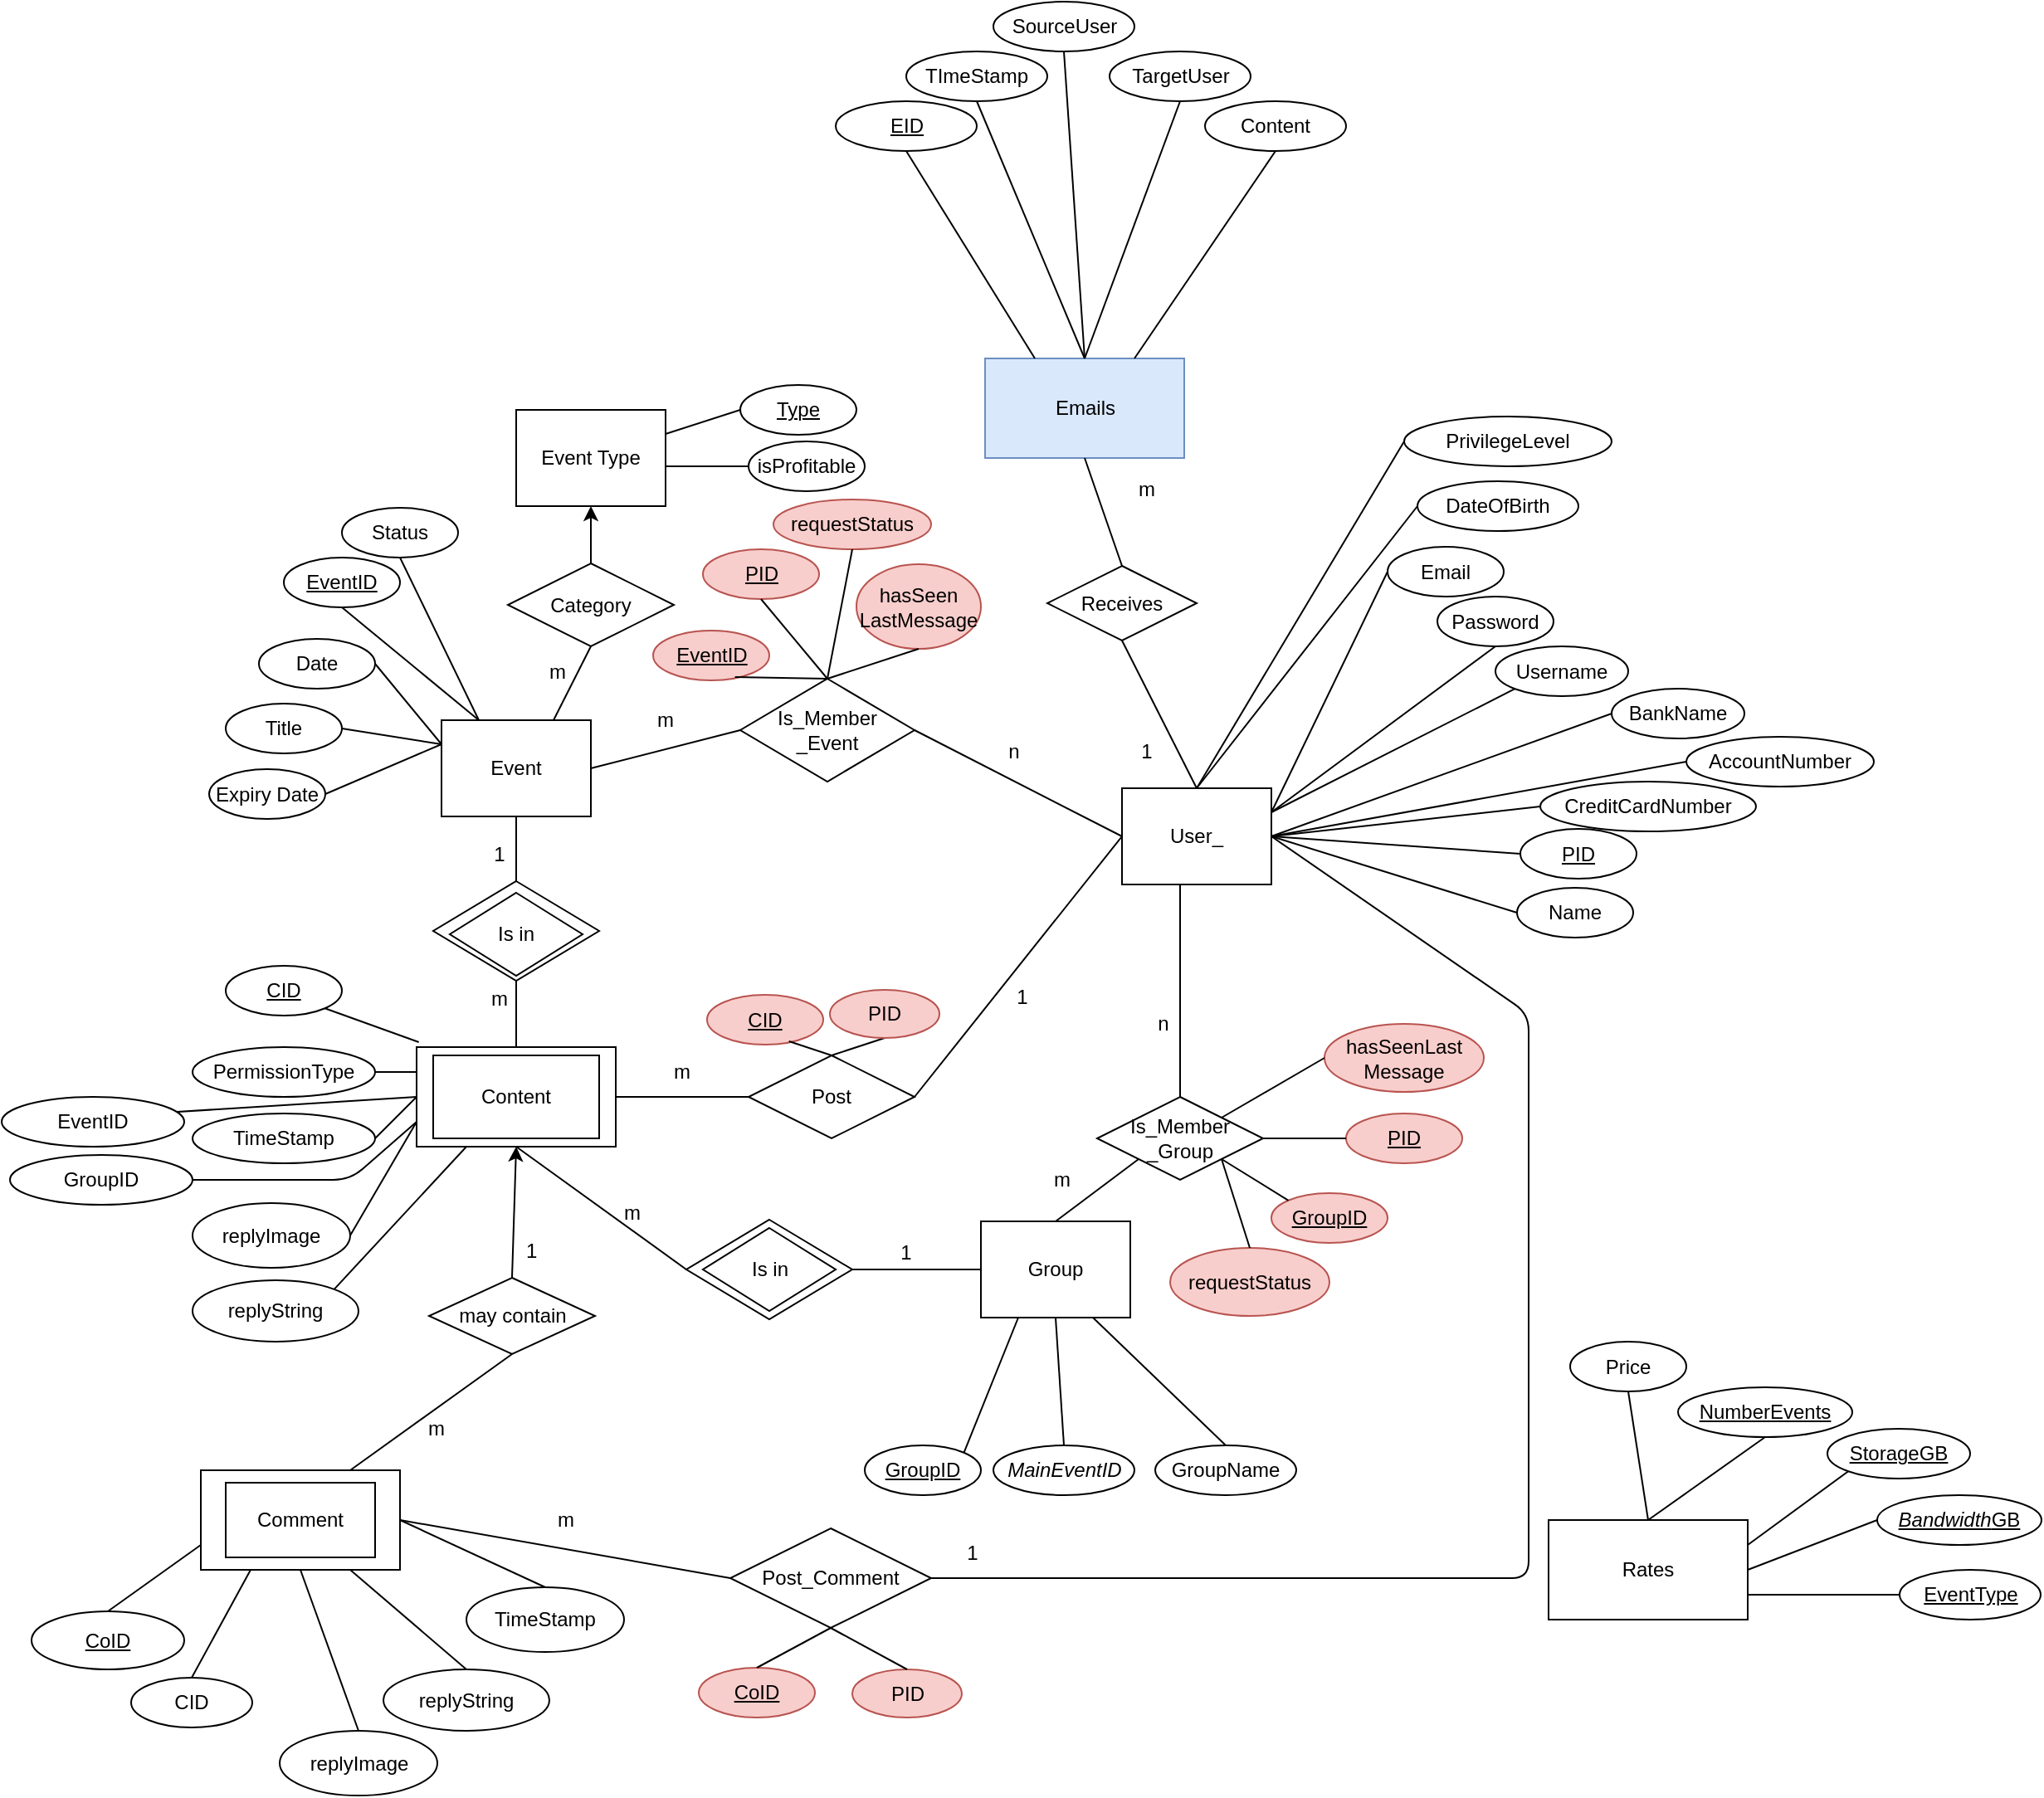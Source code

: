 <mxfile version="12.3.3" type="device" pages="1"><diagram name="Page-1" id="e56a1550-8fbb-45ad-956c-1786394a9013"><mxGraphModel dx="3447" dy="1763" grid="1" gridSize="10" guides="1" tooltips="1" connect="1" arrows="1" fold="1" page="1" pageScale="1" pageWidth="1100" pageHeight="850" background="#ffffff" math="0" shadow="0"><root><mxCell id="0"/><mxCell id="1" parent="0"/><mxCell id="J1-ztRr2ud8pwgq2U_6u-52" value="Name" style="ellipse;whiteSpace=wrap;html=1;" parent="1" vertex="1"><mxGeometry x="803" y="314" width="70" height="30" as="geometry"/></mxCell><mxCell id="J1-ztRr2ud8pwgq2U_6u-53" value="" style="endArrow=none;html=1;entryX=0;entryY=0.5;entryDx=0;entryDy=0;exitX=1;exitY=0.5;exitDx=0;exitDy=0;" parent="1" source="NIAT0m-jDtQ4PbPqV6wP-5" target="J1-ztRr2ud8pwgq2U_6u-52" edge="1"><mxGeometry width="50" height="50" relative="1" as="geometry"><mxPoint x="750.598" y="100" as="sourcePoint"/><mxPoint x="60" y="610" as="targetPoint"/></mxGeometry></mxCell><mxCell id="J1-ztRr2ud8pwgq2U_6u-54" value="&lt;u&gt;PID&lt;/u&gt;" style="ellipse;whiteSpace=wrap;html=1;" parent="1" vertex="1"><mxGeometry x="805" y="278.5" width="70" height="30" as="geometry"/></mxCell><mxCell id="J1-ztRr2ud8pwgq2U_6u-71" value="Username" style="ellipse;whiteSpace=wrap;html=1;" parent="1" vertex="1"><mxGeometry x="790" y="168.5" width="80" height="30" as="geometry"/></mxCell><mxCell id="J1-ztRr2ud8pwgq2U_6u-78" value="" style="endArrow=none;html=1;entryX=1;entryY=0.25;entryDx=0;entryDy=0;exitX=0;exitY=1;exitDx=0;exitDy=0;" parent="1" source="J1-ztRr2ud8pwgq2U_6u-71" target="NIAT0m-jDtQ4PbPqV6wP-5" edge="1"><mxGeometry width="50" height="50" relative="1" as="geometry"><mxPoint x="10" y="650" as="sourcePoint"/><mxPoint x="796" y="100" as="targetPoint"/></mxGeometry></mxCell><mxCell id="NIAT0m-jDtQ4PbPqV6wP-1" value="Password" style="ellipse;whiteSpace=wrap;html=1;" parent="1" vertex="1"><mxGeometry x="755" y="138.5" width="70" height="30" as="geometry"/></mxCell><mxCell id="NIAT0m-jDtQ4PbPqV6wP-3" value="" style="endArrow=none;html=1;entryX=0.5;entryY=1;entryDx=0;entryDy=0;exitX=1;exitY=0.25;exitDx=0;exitDy=0;" parent="1" source="NIAT0m-jDtQ4PbPqV6wP-5" target="NIAT0m-jDtQ4PbPqV6wP-1" edge="1"><mxGeometry width="50" height="50" relative="1" as="geometry"><mxPoint x="841.966" y="100" as="sourcePoint"/><mxPoint x="70" y="680" as="targetPoint"/></mxGeometry></mxCell><mxCell id="NIAT0m-jDtQ4PbPqV6wP-5" value="User_" style="rounded=0;whiteSpace=wrap;html=1;" parent="1" vertex="1"><mxGeometry x="565" y="254" width="90" height="58" as="geometry"/></mxCell><mxCell id="NIAT0m-jDtQ4PbPqV6wP-13" value="Event" style="rounded=0;whiteSpace=wrap;html=1;" parent="1" vertex="1"><mxGeometry x="155" y="213" width="90" height="58" as="geometry"/></mxCell><mxCell id="NIAT0m-jDtQ4PbPqV6wP-14" value="&lt;u&gt;EventID&lt;/u&gt;" style="ellipse;whiteSpace=wrap;html=1;" parent="1" vertex="1"><mxGeometry x="60" y="115" width="70" height="30" as="geometry"/></mxCell><mxCell id="NIAT0m-jDtQ4PbPqV6wP-15" value="" style="endArrow=none;html=1;entryX=0.5;entryY=1;entryDx=0;entryDy=0;exitX=0.25;exitY=0;exitDx=0;exitDy=0;" parent="1" source="NIAT0m-jDtQ4PbPqV6wP-13" target="NIAT0m-jDtQ4PbPqV6wP-14" edge="1"><mxGeometry width="50" height="50" relative="1" as="geometry"><mxPoint x="205" y="375" as="sourcePoint"/><mxPoint x="255" y="325" as="targetPoint"/></mxGeometry></mxCell><mxCell id="NIAT0m-jDtQ4PbPqV6wP-17" value="Is_Member&lt;br&gt;_Event" style="rhombus;whiteSpace=wrap;html=1;" parent="1" vertex="1"><mxGeometry x="335" y="188" width="105" height="62" as="geometry"/></mxCell><mxCell id="NIAT0m-jDtQ4PbPqV6wP-18" value="" style="endArrow=none;html=1;entryX=1;entryY=0.5;entryDx=0;entryDy=0;exitX=0;exitY=0.5;exitDx=0;exitDy=0;" parent="1" source="NIAT0m-jDtQ4PbPqV6wP-17" target="NIAT0m-jDtQ4PbPqV6wP-13" edge="1"><mxGeometry width="50" height="50" relative="1" as="geometry"><mxPoint x="135" y="365" as="sourcePoint"/><mxPoint x="185" y="315" as="targetPoint"/></mxGeometry></mxCell><mxCell id="NIAT0m-jDtQ4PbPqV6wP-19" value="" style="endArrow=none;html=1;entryX=0;entryY=0.5;entryDx=0;entryDy=0;exitX=1;exitY=0.5;exitDx=0;exitDy=0;" parent="1" source="NIAT0m-jDtQ4PbPqV6wP-17" target="NIAT0m-jDtQ4PbPqV6wP-5" edge="1"><mxGeometry width="50" height="50" relative="1" as="geometry"><mxPoint x="200" y="440" as="sourcePoint"/><mxPoint x="250" y="390" as="targetPoint"/></mxGeometry></mxCell><mxCell id="NIAT0m-jDtQ4PbPqV6wP-20" value="Group" style="rounded=0;whiteSpace=wrap;html=1;" parent="1" vertex="1"><mxGeometry x="480" y="515" width="90" height="58" as="geometry"/></mxCell><mxCell id="NIAT0m-jDtQ4PbPqV6wP-21" value="Status" style="ellipse;whiteSpace=wrap;html=1;" parent="1" vertex="1"><mxGeometry x="95" y="85" width="70" height="30" as="geometry"/></mxCell><mxCell id="NIAT0m-jDtQ4PbPqV6wP-22" value="" style="endArrow=none;html=1;entryX=0.5;entryY=1;entryDx=0;entryDy=0;exitX=0.25;exitY=0;exitDx=0;exitDy=0;" parent="1" source="NIAT0m-jDtQ4PbPqV6wP-13" target="NIAT0m-jDtQ4PbPqV6wP-21" edge="1"><mxGeometry width="50" height="50" relative="1" as="geometry"><mxPoint x="135" y="525" as="sourcePoint"/><mxPoint x="185" y="475" as="targetPoint"/></mxGeometry></mxCell><mxCell id="NIAT0m-jDtQ4PbPqV6wP-24" value="Email" style="ellipse;whiteSpace=wrap;html=1;" parent="1" vertex="1"><mxGeometry x="725" y="108.5" width="70" height="30" as="geometry"/></mxCell><mxCell id="NIAT0m-jDtQ4PbPqV6wP-27" value="DateOfBirth" style="ellipse;whiteSpace=wrap;html=1;" parent="1" vertex="1"><mxGeometry x="743" y="69" width="97" height="30" as="geometry"/></mxCell><mxCell id="NIAT0m-jDtQ4PbPqV6wP-28" value="" style="endArrow=none;html=1;entryX=1;entryY=0.25;entryDx=0;entryDy=0;exitX=0;exitY=0.5;exitDx=0;exitDy=0;" parent="1" source="NIAT0m-jDtQ4PbPqV6wP-24" target="NIAT0m-jDtQ4PbPqV6wP-5" edge="1"><mxGeometry width="50" height="50" relative="1" as="geometry"><mxPoint x="200" y="600" as="sourcePoint"/><mxPoint x="843" y="110" as="targetPoint"/></mxGeometry></mxCell><mxCell id="NIAT0m-jDtQ4PbPqV6wP-29" value="" style="endArrow=none;html=1;entryX=0.5;entryY=0;entryDx=0;entryDy=0;exitX=0;exitY=0.5;exitDx=0;exitDy=0;" parent="1" source="NIAT0m-jDtQ4PbPqV6wP-27" target="NIAT0m-jDtQ4PbPqV6wP-5" edge="1"><mxGeometry width="50" height="50" relative="1" as="geometry"><mxPoint x="200" y="600" as="sourcePoint"/><mxPoint x="843" y="120" as="targetPoint"/></mxGeometry></mxCell><mxCell id="NIAT0m-jDtQ4PbPqV6wP-30" value="" style="endArrow=none;html=1;exitX=0.5;exitY=0;exitDx=0;exitDy=0;entryX=0.389;entryY=1;entryDx=0;entryDy=0;entryPerimeter=0;" parent="1" source="NIAT0m-jDtQ4PbPqV6wP-31" target="NIAT0m-jDtQ4PbPqV6wP-5" edge="1"><mxGeometry width="50" height="50" relative="1" as="geometry"><mxPoint x="540" y="400" as="sourcePoint"/><mxPoint x="250" y="550" as="targetPoint"/></mxGeometry></mxCell><mxCell id="NIAT0m-jDtQ4PbPqV6wP-31" value="Is_Member&lt;br&gt;_Group" style="rhombus;whiteSpace=wrap;html=1;" parent="1" vertex="1"><mxGeometry x="550" y="440" width="100" height="50" as="geometry"/></mxCell><mxCell id="NIAT0m-jDtQ4PbPqV6wP-32" value="" style="endArrow=none;html=1;entryX=0;entryY=1;entryDx=0;entryDy=0;exitX=0.5;exitY=0;exitDx=0;exitDy=0;" parent="1" source="NIAT0m-jDtQ4PbPqV6wP-20" target="NIAT0m-jDtQ4PbPqV6wP-31" edge="1"><mxGeometry width="50" height="50" relative="1" as="geometry"><mxPoint x="200" y="600" as="sourcePoint"/><mxPoint x="250" y="550" as="targetPoint"/></mxGeometry></mxCell><mxCell id="NIAT0m-jDtQ4PbPqV6wP-33" value="&lt;u&gt;GroupID&lt;/u&gt;" style="ellipse;whiteSpace=wrap;html=1;" parent="1" vertex="1"><mxGeometry x="410" y="650" width="70" height="30" as="geometry"/></mxCell><mxCell id="NIAT0m-jDtQ4PbPqV6wP-34" value="" style="endArrow=none;html=1;entryX=0.25;entryY=1;entryDx=0;entryDy=0;exitX=1;exitY=0;exitDx=0;exitDy=0;" parent="1" source="NIAT0m-jDtQ4PbPqV6wP-33" target="NIAT0m-jDtQ4PbPqV6wP-20" edge="1"><mxGeometry width="50" height="50" relative="1" as="geometry"><mxPoint x="150" y="630" as="sourcePoint"/><mxPoint x="200" y="580" as="targetPoint"/></mxGeometry></mxCell><mxCell id="NIAT0m-jDtQ4PbPqV6wP-36" value="&lt;i&gt;MainEventID&lt;/i&gt;" style="ellipse;whiteSpace=wrap;html=1;" parent="1" vertex="1"><mxGeometry x="487.5" y="650" width="85" height="30" as="geometry"/></mxCell><mxCell id="NIAT0m-jDtQ4PbPqV6wP-37" value="" style="endArrow=none;html=1;entryX=0.5;entryY=1;entryDx=0;entryDy=0;exitX=0.5;exitY=0;exitDx=0;exitDy=0;" parent="1" source="NIAT0m-jDtQ4PbPqV6wP-36" target="NIAT0m-jDtQ4PbPqV6wP-20" edge="1"><mxGeometry width="50" height="50" relative="1" as="geometry"><mxPoint x="200" y="750" as="sourcePoint"/><mxPoint x="250" y="700" as="targetPoint"/></mxGeometry></mxCell><mxCell id="NIAT0m-jDtQ4PbPqV6wP-44" value="Date" style="ellipse;whiteSpace=wrap;html=1;" parent="1" vertex="1"><mxGeometry x="45" y="164" width="70" height="30" as="geometry"/></mxCell><mxCell id="NIAT0m-jDtQ4PbPqV6wP-45" value="Title" style="ellipse;whiteSpace=wrap;html=1;" parent="1" vertex="1"><mxGeometry x="25" y="203" width="70" height="30" as="geometry"/></mxCell><mxCell id="NIAT0m-jDtQ4PbPqV6wP-46" value="" style="endArrow=none;html=1;entryX=1;entryY=0.5;entryDx=0;entryDy=0;exitX=0;exitY=0.25;exitDx=0;exitDy=0;" parent="1" source="NIAT0m-jDtQ4PbPqV6wP-13" target="NIAT0m-jDtQ4PbPqV6wP-45" edge="1"><mxGeometry width="50" height="50" relative="1" as="geometry"><mxPoint x="25" y="675" as="sourcePoint"/><mxPoint x="75" y="625" as="targetPoint"/></mxGeometry></mxCell><mxCell id="NIAT0m-jDtQ4PbPqV6wP-47" value="" style="endArrow=none;html=1;entryX=1;entryY=0.5;entryDx=0;entryDy=0;exitX=0;exitY=0.25;exitDx=0;exitDy=0;" parent="1" source="NIAT0m-jDtQ4PbPqV6wP-13" target="NIAT0m-jDtQ4PbPqV6wP-44" edge="1"><mxGeometry width="50" height="50" relative="1" as="geometry"><mxPoint x="25" y="675" as="sourcePoint"/><mxPoint x="75" y="625" as="targetPoint"/></mxGeometry></mxCell><mxCell id="NIAT0m-jDtQ4PbPqV6wP-48" value="m" style="text;html=1;strokeColor=none;fillColor=none;align=center;verticalAlign=middle;whiteSpace=wrap;rounded=0;" parent="1" vertex="1"><mxGeometry x="509" y="480" width="40" height="20" as="geometry"/></mxCell><mxCell id="NIAT0m-jDtQ4PbPqV6wP-52" value="n" style="text;html=1;strokeColor=none;fillColor=none;align=center;verticalAlign=middle;whiteSpace=wrap;rounded=0;" parent="1" vertex="1"><mxGeometry x="570" y="386" width="40" height="20" as="geometry"/></mxCell><mxCell id="NIAT0m-jDtQ4PbPqV6wP-55" value="m" style="text;html=1;strokeColor=none;fillColor=none;align=center;verticalAlign=middle;whiteSpace=wrap;rounded=0;" parent="1" vertex="1"><mxGeometry x="270" y="203" width="40" height="20" as="geometry"/></mxCell><mxCell id="NIAT0m-jDtQ4PbPqV6wP-56" value="n" style="text;html=1;strokeColor=none;fillColor=none;align=center;verticalAlign=middle;whiteSpace=wrap;rounded=0;" parent="1" vertex="1"><mxGeometry x="480" y="222" width="40" height="20" as="geometry"/></mxCell><mxCell id="NIAT0m-jDtQ4PbPqV6wP-57" value="Content" style="rounded=0;whiteSpace=wrap;html=1;" parent="1" vertex="1"><mxGeometry x="140" y="410" width="120" height="60" as="geometry"/></mxCell><mxCell id="NIAT0m-jDtQ4PbPqV6wP-59" value="CID" style="ellipse;whiteSpace=wrap;html=1;fontStyle=4" parent="1" vertex="1"><mxGeometry x="25" y="361" width="70" height="30" as="geometry"/></mxCell><mxCell id="NIAT0m-jDtQ4PbPqV6wP-60" value="PermissionType" style="ellipse;whiteSpace=wrap;html=1;" parent="1" vertex="1"><mxGeometry x="5" y="410" width="110" height="30" as="geometry"/></mxCell><mxCell id="NIAT0m-jDtQ4PbPqV6wP-62" value="Post" style="rhombus;whiteSpace=wrap;html=1;" parent="1" vertex="1"><mxGeometry x="340" y="415" width="100" height="50" as="geometry"/></mxCell><mxCell id="NIAT0m-jDtQ4PbPqV6wP-63" value="" style="endArrow=none;html=1;entryX=0;entryY=0.5;entryDx=0;entryDy=0;exitX=1;exitY=0.5;exitDx=0;exitDy=0;" parent="1" source="NIAT0m-jDtQ4PbPqV6wP-62" target="NIAT0m-jDtQ4PbPqV6wP-5" edge="1"><mxGeometry width="50" height="50" relative="1" as="geometry"><mxPoint x="30" y="750" as="sourcePoint"/><mxPoint x="80" y="700" as="targetPoint"/></mxGeometry></mxCell><mxCell id="NIAT0m-jDtQ4PbPqV6wP-65" value="" style="endArrow=none;html=1;entryX=0;entryY=0.5;entryDx=0;entryDy=0;exitX=1;exitY=0.5;exitDx=0;exitDy=0;" parent="1" source="NIAT0m-jDtQ4PbPqV6wP-57" target="NIAT0m-jDtQ4PbPqV6wP-62" edge="1"><mxGeometry width="50" height="50" relative="1" as="geometry"><mxPoint x="-15" y="690" as="sourcePoint"/><mxPoint x="290" y="321" as="targetPoint"/></mxGeometry></mxCell><mxCell id="NIAT0m-jDtQ4PbPqV6wP-66" value="" style="endArrow=none;html=1;entryX=1;entryY=1;entryDx=0;entryDy=0;exitX=0.011;exitY=-0.05;exitDx=0;exitDy=0;exitPerimeter=0;" parent="1" source="NIAT0m-jDtQ4PbPqV6wP-57" target="NIAT0m-jDtQ4PbPqV6wP-59" edge="1"><mxGeometry width="50" height="50" relative="1" as="geometry"><mxPoint x="-15" y="690" as="sourcePoint"/><mxPoint x="35" y="640" as="targetPoint"/></mxGeometry></mxCell><mxCell id="NIAT0m-jDtQ4PbPqV6wP-67" value="" style="endArrow=none;html=1;entryX=1;entryY=0.5;entryDx=0;entryDy=0;exitX=0;exitY=0.25;exitDx=0;exitDy=0;" parent="1" source="NIAT0m-jDtQ4PbPqV6wP-57" target="NIAT0m-jDtQ4PbPqV6wP-60" edge="1"><mxGeometry width="50" height="50" relative="1" as="geometry"><mxPoint x="-15" y="690" as="sourcePoint"/><mxPoint x="35" y="640" as="targetPoint"/></mxGeometry></mxCell><mxCell id="NIAT0m-jDtQ4PbPqV6wP-69" value="" style="endArrow=none;html=1;entryX=0.5;entryY=1;entryDx=0;entryDy=0;exitX=0;exitY=0.5;exitDx=0;exitDy=0;" parent="1" source="NIAT0m-jDtQ4PbPqV6wP-87" target="NIAT0m-jDtQ4PbPqV6wP-57" edge="1"><mxGeometry width="50" height="50" relative="1" as="geometry"><mxPoint x="285" y="544" as="sourcePoint"/><mxPoint x="60" y="700" as="targetPoint"/></mxGeometry></mxCell><mxCell id="NIAT0m-jDtQ4PbPqV6wP-70" value="" style="endArrow=none;html=1;entryX=0;entryY=0.5;entryDx=0;entryDy=0;exitX=1;exitY=0.5;exitDx=0;exitDy=0;" parent="1" source="NIAT0m-jDtQ4PbPqV6wP-87" target="NIAT0m-jDtQ4PbPqV6wP-20" edge="1"><mxGeometry width="50" height="50" relative="1" as="geometry"><mxPoint x="385" y="544" as="sourcePoint"/><mxPoint x="60" y="700" as="targetPoint"/></mxGeometry></mxCell><mxCell id="NIAT0m-jDtQ4PbPqV6wP-71" value="" style="endArrow=none;html=1;entryX=0.5;entryY=1;entryDx=0;entryDy=0;exitX=0.5;exitY=0;exitDx=0;exitDy=0;" parent="1" source="NIAT0m-jDtQ4PbPqV6wP-57" target="NIAT0m-jDtQ4PbPqV6wP-72" edge="1"><mxGeometry width="50" height="50" relative="1" as="geometry"><mxPoint x="10" y="750" as="sourcePoint"/><mxPoint x="60" y="700" as="targetPoint"/></mxGeometry></mxCell><mxCell id="NIAT0m-jDtQ4PbPqV6wP-72" value="Is in" style="rhombus;whiteSpace=wrap;html=1;" parent="1" vertex="1"><mxGeometry x="150" y="310" width="100" height="60" as="geometry"/></mxCell><mxCell id="NIAT0m-jDtQ4PbPqV6wP-73" value="" style="endArrow=none;html=1;entryX=0.5;entryY=1;entryDx=0;entryDy=0;exitX=0.5;exitY=0;exitDx=0;exitDy=0;" parent="1" source="NIAT0m-jDtQ4PbPqV6wP-72" target="NIAT0m-jDtQ4PbPqV6wP-13" edge="1"><mxGeometry width="50" height="50" relative="1" as="geometry"><mxPoint x="10" y="750" as="sourcePoint"/><mxPoint x="60" y="700" as="targetPoint"/></mxGeometry></mxCell><mxCell id="NIAT0m-jDtQ4PbPqV6wP-74" value="1" style="text;html=1;strokeColor=none;fillColor=none;align=center;verticalAlign=middle;whiteSpace=wrap;rounded=0;" parent="1" vertex="1"><mxGeometry x="170" y="283.5" width="40" height="20" as="geometry"/></mxCell><mxCell id="NIAT0m-jDtQ4PbPqV6wP-75" value="m" style="text;html=1;strokeColor=none;fillColor=none;align=center;verticalAlign=middle;whiteSpace=wrap;rounded=0;" parent="1" vertex="1"><mxGeometry x="170" y="371" width="40" height="20" as="geometry"/></mxCell><mxCell id="NIAT0m-jDtQ4PbPqV6wP-76" value="m" style="text;html=1;strokeColor=none;fillColor=none;align=center;verticalAlign=middle;whiteSpace=wrap;rounded=0;" parent="1" vertex="1"><mxGeometry x="250" y="500" width="40" height="20" as="geometry"/></mxCell><mxCell id="NIAT0m-jDtQ4PbPqV6wP-77" value="1" style="text;html=1;strokeColor=none;fillColor=none;align=center;verticalAlign=middle;whiteSpace=wrap;rounded=0;" parent="1" vertex="1"><mxGeometry x="415" y="524" width="40" height="20" as="geometry"/></mxCell><mxCell id="NIAT0m-jDtQ4PbPqV6wP-80" value="m" style="text;html=1;strokeColor=none;fillColor=none;align=center;verticalAlign=middle;whiteSpace=wrap;rounded=0;" parent="1" vertex="1"><mxGeometry x="280" y="414.5" width="40" height="20" as="geometry"/></mxCell><mxCell id="NIAT0m-jDtQ4PbPqV6wP-81" value="1" style="text;html=1;strokeColor=none;fillColor=none;align=center;verticalAlign=middle;whiteSpace=wrap;rounded=0;" parent="1" vertex="1"><mxGeometry x="485" y="370" width="40" height="20" as="geometry"/></mxCell><mxCell id="NIAT0m-jDtQ4PbPqV6wP-85" value="Content" style="rounded=0;whiteSpace=wrap;html=1;" parent="1" vertex="1"><mxGeometry x="150" y="415" width="100" height="50" as="geometry"/></mxCell><mxCell id="NIAT0m-jDtQ4PbPqV6wP-86" value="Is in" style="rhombus;whiteSpace=wrap;html=1;" parent="1" vertex="1"><mxGeometry x="160" y="317" width="80" height="50" as="geometry"/></mxCell><mxCell id="NIAT0m-jDtQ4PbPqV6wP-87" value="c" style="rhombus;whiteSpace=wrap;html=1;" parent="1" vertex="1"><mxGeometry x="302.5" y="514" width="100" height="60" as="geometry"/></mxCell><mxCell id="NIAT0m-jDtQ4PbPqV6wP-88" value="Is in" style="rhombus;whiteSpace=wrap;html=1;" parent="1" vertex="1"><mxGeometry x="312.5" y="519" width="80" height="50" as="geometry"/></mxCell><mxCell id="NIAT0m-jDtQ4PbPqV6wP-92" value="Event Type" style="rounded=0;whiteSpace=wrap;html=1;" parent="1" vertex="1"><mxGeometry x="200" y="26" width="90" height="58" as="geometry"/></mxCell><mxCell id="NIAT0m-jDtQ4PbPqV6wP-93" value="Category" style="rhombus;whiteSpace=wrap;html=1;" parent="1" vertex="1"><mxGeometry x="195" y="118.5" width="100" height="50" as="geometry"/></mxCell><mxCell id="NIAT0m-jDtQ4PbPqV6wP-94" value="" style="endArrow=none;html=1;entryX=0.5;entryY=1;entryDx=0;entryDy=0;exitX=0.75;exitY=0;exitDx=0;exitDy=0;" parent="1" source="NIAT0m-jDtQ4PbPqV6wP-13" target="NIAT0m-jDtQ4PbPqV6wP-93" edge="1"><mxGeometry width="50" height="50" relative="1" as="geometry"><mxPoint x="10" y="750" as="sourcePoint"/><mxPoint x="60" y="700" as="targetPoint"/></mxGeometry></mxCell><mxCell id="NIAT0m-jDtQ4PbPqV6wP-96" value="m" style="text;html=1;strokeColor=none;fillColor=none;align=center;verticalAlign=middle;whiteSpace=wrap;rounded=0;" parent="1" vertex="1"><mxGeometry x="205" y="174" width="40" height="20" as="geometry"/></mxCell><mxCell id="NIAT0m-jDtQ4PbPqV6wP-98" value="Type" style="ellipse;whiteSpace=wrap;html=1;fontStyle=4" parent="1" vertex="1"><mxGeometry x="335" y="11" width="70" height="30" as="geometry"/></mxCell><mxCell id="NIAT0m-jDtQ4PbPqV6wP-99" value="" style="endArrow=none;html=1;entryX=0;entryY=0.5;entryDx=0;entryDy=0;exitX=1;exitY=0.25;exitDx=0;exitDy=0;" parent="1" source="NIAT0m-jDtQ4PbPqV6wP-92" target="NIAT0m-jDtQ4PbPqV6wP-98" edge="1"><mxGeometry width="50" height="50" relative="1" as="geometry"><mxPoint x="10" y="750" as="sourcePoint"/><mxPoint x="60" y="700" as="targetPoint"/></mxGeometry></mxCell><mxCell id="NIAT0m-jDtQ4PbPqV6wP-101" value="isProfitable" style="ellipse;whiteSpace=wrap;html=1;" parent="1" vertex="1"><mxGeometry x="340" y="45" width="70" height="30" as="geometry"/></mxCell><mxCell id="NIAT0m-jDtQ4PbPqV6wP-102" value="" style="endArrow=none;html=1;entryX=0;entryY=0.5;entryDx=0;entryDy=0;" parent="1" target="NIAT0m-jDtQ4PbPqV6wP-101" edge="1"><mxGeometry width="50" height="50" relative="1" as="geometry"><mxPoint x="290" y="60" as="sourcePoint"/><mxPoint x="60" y="700" as="targetPoint"/></mxGeometry></mxCell><mxCell id="NIAT0m-jDtQ4PbPqV6wP-103" value="" style="endArrow=classic;html=1;entryX=0.5;entryY=1;entryDx=0;entryDy=0;exitX=0.5;exitY=0;exitDx=0;exitDy=0;" parent="1" source="NIAT0m-jDtQ4PbPqV6wP-93" target="NIAT0m-jDtQ4PbPqV6wP-92" edge="1"><mxGeometry width="50" height="50" relative="1" as="geometry"><mxPoint x="10" y="750" as="sourcePoint"/><mxPoint x="60" y="700" as="targetPoint"/></mxGeometry></mxCell><mxCell id="NIAT0m-jDtQ4PbPqV6wP-104" value="PID" style="ellipse;whiteSpace=wrap;html=1;fontStyle=4;fillColor=#f8cecc;strokeColor=#b85450;" parent="1" vertex="1"><mxGeometry x="700" y="450" width="70" height="30" as="geometry"/></mxCell><mxCell id="NIAT0m-jDtQ4PbPqV6wP-105" value="&lt;u&gt;GroupID&lt;/u&gt;" style="ellipse;whiteSpace=wrap;html=1;fillColor=#f8cecc;strokeColor=#b85450;" parent="1" vertex="1"><mxGeometry x="655" y="498" width="70" height="30" as="geometry"/></mxCell><mxCell id="NIAT0m-jDtQ4PbPqV6wP-107" value="" style="endArrow=none;html=1;entryX=1;entryY=1;entryDx=0;entryDy=0;exitX=0;exitY=0;exitDx=0;exitDy=0;" parent="1" source="NIAT0m-jDtQ4PbPqV6wP-105" target="NIAT0m-jDtQ4PbPqV6wP-31" edge="1"><mxGeometry width="50" height="50" relative="1" as="geometry"><mxPoint x="10" y="750" as="sourcePoint"/><mxPoint x="60" y="700" as="targetPoint"/></mxGeometry></mxCell><mxCell id="NIAT0m-jDtQ4PbPqV6wP-108" value="" style="endArrow=none;html=1;entryX=0;entryY=0.5;entryDx=0;entryDy=0;exitX=1;exitY=0.5;exitDx=0;exitDy=0;" parent="1" source="NIAT0m-jDtQ4PbPqV6wP-31" target="NIAT0m-jDtQ4PbPqV6wP-104" edge="1"><mxGeometry width="50" height="50" relative="1" as="geometry"><mxPoint x="10" y="750" as="sourcePoint"/><mxPoint x="60" y="700" as="targetPoint"/></mxGeometry></mxCell><mxCell id="NIAT0m-jDtQ4PbPqV6wP-115" value="TimeStamp" style="ellipse;whiteSpace=wrap;html=1;" parent="1" vertex="1"><mxGeometry x="5" y="450" width="110" height="30" as="geometry"/></mxCell><mxCell id="NIAT0m-jDtQ4PbPqV6wP-116" value="" style="endArrow=none;html=1;entryX=0;entryY=0.5;entryDx=0;entryDy=0;exitX=1;exitY=0.5;exitDx=0;exitDy=0;" parent="1" source="NIAT0m-jDtQ4PbPqV6wP-115" target="NIAT0m-jDtQ4PbPqV6wP-57" edge="1"><mxGeometry width="50" height="50" relative="1" as="geometry"><mxPoint x="10" y="750" as="sourcePoint"/><mxPoint x="60" y="700" as="targetPoint"/></mxGeometry></mxCell><mxCell id="NIAT0m-jDtQ4PbPqV6wP-124" value="PID" style="ellipse;whiteSpace=wrap;html=1;fontStyle=4;fillColor=#f8cecc;strokeColor=#b85450;" parent="1" vertex="1"><mxGeometry x="312.5" y="110" width="70" height="30" as="geometry"/></mxCell><mxCell id="NIAT0m-jDtQ4PbPqV6wP-125" value="&lt;u&gt;EventID&lt;/u&gt;" style="ellipse;whiteSpace=wrap;html=1;fillColor=#f8cecc;strokeColor=#b85450;" parent="1" vertex="1"><mxGeometry x="282.5" y="159" width="70" height="30" as="geometry"/></mxCell><mxCell id="NIAT0m-jDtQ4PbPqV6wP-127" value="" style="endArrow=none;html=1;entryX=0.705;entryY=0.933;entryDx=0;entryDy=0;entryPerimeter=0;exitX=0.5;exitY=0;exitDx=0;exitDy=0;" parent="1" source="NIAT0m-jDtQ4PbPqV6wP-17" target="NIAT0m-jDtQ4PbPqV6wP-125" edge="1"><mxGeometry width="50" height="50" relative="1" as="geometry"><mxPoint x="10" y="750" as="sourcePoint"/><mxPoint x="60" y="700" as="targetPoint"/></mxGeometry></mxCell><mxCell id="NIAT0m-jDtQ4PbPqV6wP-136" value="&lt;u&gt;CID&lt;/u&gt;" style="ellipse;whiteSpace=wrap;html=1;fillColor=#f8cecc;strokeColor=#b85450;" parent="1" vertex="1"><mxGeometry x="315" y="378.5" width="70" height="30" as="geometry"/></mxCell><mxCell id="NIAT0m-jDtQ4PbPqV6wP-137" value="" style="endArrow=none;html=1;exitX=0.5;exitY=0;exitDx=0;exitDy=0;entryX=0.5;entryY=1;entryDx=0;entryDy=0;" parent="1" source="NIAT0m-jDtQ4PbPqV6wP-62" target="Qf7dmWo4oWBCS08rRJU7-24" edge="1"><mxGeometry width="50" height="50" relative="1" as="geometry"><mxPoint x="382.5" y="418.5" as="sourcePoint"/><mxPoint x="404" y="400" as="targetPoint"/></mxGeometry></mxCell><mxCell id="NIAT0m-jDtQ4PbPqV6wP-138" value="" style="endArrow=none;html=1;entryX=0.705;entryY=0.933;entryDx=0;entryDy=0;entryPerimeter=0;exitX=0.5;exitY=0;exitDx=0;exitDy=0;" parent="1" source="NIAT0m-jDtQ4PbPqV6wP-62" target="NIAT0m-jDtQ4PbPqV6wP-136" edge="1"><mxGeometry width="50" height="50" relative="1" as="geometry"><mxPoint x="390" y="410" as="sourcePoint"/><mxPoint x="57.5" y="930.5" as="targetPoint"/></mxGeometry></mxCell><mxCell id="NIAT0m-jDtQ4PbPqV6wP-139" value="Expiry Date" style="ellipse;whiteSpace=wrap;html=1;" parent="1" vertex="1"><mxGeometry x="15" y="242.5" width="70" height="30" as="geometry"/></mxCell><mxCell id="NIAT0m-jDtQ4PbPqV6wP-140" value="" style="endArrow=none;html=1;entryX=0;entryY=0.25;entryDx=0;entryDy=0;exitX=1;exitY=0.5;exitDx=0;exitDy=0;" parent="1" source="NIAT0m-jDtQ4PbPqV6wP-139" target="NIAT0m-jDtQ4PbPqV6wP-13" edge="1"><mxGeometry width="50" height="50" relative="1" as="geometry"><mxPoint x="10" y="750" as="sourcePoint"/><mxPoint x="60" y="700" as="targetPoint"/></mxGeometry></mxCell><mxCell id="NIAT0m-jDtQ4PbPqV6wP-141" value="" style="endArrow=none;html=1;entryX=0.5;entryY=1;entryDx=0;entryDy=0;exitX=0.5;exitY=0;exitDx=0;exitDy=0;" parent="1" source="NIAT0m-jDtQ4PbPqV6wP-17" target="NIAT0m-jDtQ4PbPqV6wP-124" edge="1"><mxGeometry width="50" height="50" relative="1" as="geometry"><mxPoint x="10" y="750" as="sourcePoint"/><mxPoint x="60" y="700" as="targetPoint"/></mxGeometry></mxCell><mxCell id="NIAT0m-jDtQ4PbPqV6wP-143" value="&lt;i&gt;Bandwidth&lt;/i&gt;GB" style="ellipse;whiteSpace=wrap;html=1;fontStyle=4" parent="1" vertex="1"><mxGeometry x="1020" y="680" width="99" height="30" as="geometry"/></mxCell><mxCell id="NIAT0m-jDtQ4PbPqV6wP-144" value="StorageGB" style="ellipse;whiteSpace=wrap;html=1;fontStyle=4" parent="1" vertex="1"><mxGeometry x="990" y="640" width="86" height="30" as="geometry"/></mxCell><mxCell id="NIAT0m-jDtQ4PbPqV6wP-147" value="Rates" style="rounded=0;whiteSpace=wrap;html=1;" parent="1" vertex="1"><mxGeometry x="822" y="695" width="120" height="60" as="geometry"/></mxCell><mxCell id="OFJD4gAhXdHKyPaee3Bo-1" value="" style="rounded=0;whiteSpace=wrap;html=1;" parent="1" vertex="1"><mxGeometry x="10" y="665" width="120" height="60" as="geometry"/></mxCell><mxCell id="OFJD4gAhXdHKyPaee3Bo-2" value="Comment" style="rounded=0;whiteSpace=wrap;html=1;" parent="1" vertex="1"><mxGeometry x="25" y="672.5" width="90" height="45" as="geometry"/></mxCell><mxCell id="OFJD4gAhXdHKyPaee3Bo-5" value="may contain" style="rhombus;whiteSpace=wrap;html=1;" parent="1" vertex="1"><mxGeometry x="147.5" y="549" width="100" height="46" as="geometry"/></mxCell><mxCell id="OFJD4gAhXdHKyPaee3Bo-7" value="" style="endArrow=none;html=1;entryX=0.5;entryY=1;entryDx=0;entryDy=0;exitX=0.75;exitY=0;exitDx=0;exitDy=0;" parent="1" source="OFJD4gAhXdHKyPaee3Bo-1" target="OFJD4gAhXdHKyPaee3Bo-5" edge="1"><mxGeometry width="50" height="50" relative="1" as="geometry"><mxPoint x="30" y="630" as="sourcePoint"/><mxPoint x="80" y="580" as="targetPoint"/></mxGeometry></mxCell><mxCell id="OFJD4gAhXdHKyPaee3Bo-12" value="replyImage" style="ellipse;whiteSpace=wrap;html=1;" parent="1" vertex="1"><mxGeometry x="5" y="504" width="95" height="39" as="geometry"/></mxCell><mxCell id="OFJD4gAhXdHKyPaee3Bo-15" value="replyString" style="ellipse;whiteSpace=wrap;html=1;" parent="1" vertex="1"><mxGeometry x="5" y="550.5" width="100" height="37" as="geometry"/></mxCell><mxCell id="OFJD4gAhXdHKyPaee3Bo-16" value="" style="endArrow=none;html=1;entryX=0;entryY=0.75;entryDx=0;entryDy=0;exitX=1;exitY=0.5;exitDx=0;exitDy=0;" parent="1" source="OFJD4gAhXdHKyPaee3Bo-12" target="NIAT0m-jDtQ4PbPqV6wP-57" edge="1"><mxGeometry width="50" height="50" relative="1" as="geometry"><mxPoint x="100" y="560" as="sourcePoint"/><mxPoint x="150" y="510" as="targetPoint"/></mxGeometry></mxCell><mxCell id="OFJD4gAhXdHKyPaee3Bo-17" value="" style="endArrow=none;html=1;entryX=0.25;entryY=1;entryDx=0;entryDy=0;exitX=1;exitY=0;exitDx=0;exitDy=0;" parent="1" source="OFJD4gAhXdHKyPaee3Bo-15" target="NIAT0m-jDtQ4PbPqV6wP-57" edge="1"><mxGeometry width="50" height="50" relative="1" as="geometry"><mxPoint x="110" y="580" as="sourcePoint"/><mxPoint x="160" y="530" as="targetPoint"/></mxGeometry></mxCell><mxCell id="OFJD4gAhXdHKyPaee3Bo-19" value="replyString" style="ellipse;whiteSpace=wrap;html=1;" parent="1" vertex="1"><mxGeometry x="120" y="785" width="100" height="37" as="geometry"/></mxCell><mxCell id="OFJD4gAhXdHKyPaee3Bo-20" value="replyImage" style="ellipse;whiteSpace=wrap;html=1;" parent="1" vertex="1"><mxGeometry x="57.5" y="822" width="95" height="39" as="geometry"/></mxCell><mxCell id="OFJD4gAhXdHKyPaee3Bo-23" value="&lt;u&gt;CoID&lt;/u&gt;" style="ellipse;whiteSpace=wrap;html=1;" parent="1" vertex="1"><mxGeometry x="-92" y="750" width="92" height="35" as="geometry"/></mxCell><mxCell id="OFJD4gAhXdHKyPaee3Bo-24" value="" style="endArrow=none;html=1;entryX=0;entryY=0.75;entryDx=0;entryDy=0;exitX=0.5;exitY=0;exitDx=0;exitDy=0;" parent="1" source="OFJD4gAhXdHKyPaee3Bo-23" target="OFJD4gAhXdHKyPaee3Bo-1" edge="1"><mxGeometry width="50" height="50" relative="1" as="geometry"><mxPoint x="-60" y="750" as="sourcePoint"/><mxPoint x="-10" y="700" as="targetPoint"/></mxGeometry></mxCell><mxCell id="OFJD4gAhXdHKyPaee3Bo-25" value="" style="endArrow=none;html=1;entryX=0.5;entryY=1;entryDx=0;entryDy=0;exitX=0.5;exitY=0;exitDx=0;exitDy=0;" parent="1" source="OFJD4gAhXdHKyPaee3Bo-20" target="OFJD4gAhXdHKyPaee3Bo-1" edge="1"><mxGeometry width="50" height="50" relative="1" as="geometry"><mxPoint y="790" as="sourcePoint"/><mxPoint x="50" y="740" as="targetPoint"/></mxGeometry></mxCell><mxCell id="OFJD4gAhXdHKyPaee3Bo-26" value="" style="endArrow=none;html=1;entryX=0.75;entryY=1;entryDx=0;entryDy=0;exitX=0.5;exitY=0;exitDx=0;exitDy=0;" parent="1" source="OFJD4gAhXdHKyPaee3Bo-19" target="OFJD4gAhXdHKyPaee3Bo-1" edge="1"><mxGeometry width="50" height="50" relative="1" as="geometry"><mxPoint x="110" y="780" as="sourcePoint"/><mxPoint x="160" y="730" as="targetPoint"/></mxGeometry></mxCell><mxCell id="OFJD4gAhXdHKyPaee3Bo-28" value="" style="endArrow=classic;html=1;entryX=0.5;entryY=1;entryDx=0;entryDy=0;exitX=0.5;exitY=0;exitDx=0;exitDy=0;" parent="1" source="OFJD4gAhXdHKyPaee3Bo-5" target="NIAT0m-jDtQ4PbPqV6wP-57" edge="1"><mxGeometry width="50" height="50" relative="1" as="geometry"><mxPoint x="170" y="540" as="sourcePoint"/><mxPoint x="220" y="490" as="targetPoint"/></mxGeometry></mxCell><mxCell id="OFJD4gAhXdHKyPaee3Bo-29" value="1" style="text;html=1;resizable=0;points=[];autosize=1;align=left;verticalAlign=top;spacingTop=-4;" parent="1" vertex="1"><mxGeometry x="204" y="523" width="20" height="20" as="geometry"/></mxCell><mxCell id="OFJD4gAhXdHKyPaee3Bo-30" value="m" style="text;html=1;resizable=0;points=[];autosize=1;align=left;verticalAlign=top;spacingTop=-4;" parent="1" vertex="1"><mxGeometry x="145" y="630" width="30" height="20" as="geometry"/></mxCell><mxCell id="OFJD4gAhXdHKyPaee3Bo-31" value="requestStatus" style="ellipse;whiteSpace=wrap;html=1;fillColor=#f8cecc;strokeColor=#b85450;" parent="1" vertex="1"><mxGeometry x="594" y="531" width="96" height="41" as="geometry"/></mxCell><mxCell id="OFJD4gAhXdHKyPaee3Bo-35" value="Emails" style="rounded=0;whiteSpace=wrap;html=1;fillColor=#dae8fc;strokeColor=#6c8ebf;" parent="1" vertex="1"><mxGeometry x="482.5" y="-5" width="120" height="60" as="geometry"/></mxCell><mxCell id="Qf7dmWo4oWBCS08rRJU7-2" value="requestStatus" style="ellipse;whiteSpace=wrap;html=1;fillColor=#f8cecc;strokeColor=#b85450;" parent="1" vertex="1"><mxGeometry x="355" y="80" width="95" height="30" as="geometry"/></mxCell><mxCell id="Qf7dmWo4oWBCS08rRJU7-3" value="" style="endArrow=none;html=1;entryX=0.5;entryY=1;entryDx=0;entryDy=0;exitX=0.5;exitY=0;exitDx=0;exitDy=0;" parent="1" source="NIAT0m-jDtQ4PbPqV6wP-17" target="Qf7dmWo4oWBCS08rRJU7-2" edge="1"><mxGeometry width="50" height="50" relative="1" as="geometry"><mxPoint x="420" y="190" as="sourcePoint"/><mxPoint x="470" y="140" as="targetPoint"/></mxGeometry></mxCell><mxCell id="Qf7dmWo4oWBCS08rRJU7-4" value="hasSeen&lt;br&gt;LastMessage" style="ellipse;whiteSpace=wrap;html=1;fillColor=#f8cecc;strokeColor=#b85450;" parent="1" vertex="1"><mxGeometry x="405" y="119" width="75" height="51" as="geometry"/></mxCell><mxCell id="Qf7dmWo4oWBCS08rRJU7-6" value="" style="endArrow=none;html=1;exitX=0.5;exitY=0;exitDx=0;exitDy=0;entryX=0.5;entryY=1;entryDx=0;entryDy=0;" parent="1" source="NIAT0m-jDtQ4PbPqV6wP-17" target="Qf7dmWo4oWBCS08rRJU7-4" edge="1"><mxGeometry width="50" height="50" relative="1" as="geometry"><mxPoint x="460" y="220" as="sourcePoint"/><mxPoint x="510" y="170" as="targetPoint"/></mxGeometry></mxCell><mxCell id="Qf7dmWo4oWBCS08rRJU7-7" value="" style="endArrow=none;html=1;entryX=1;entryY=1;entryDx=0;entryDy=0;exitX=0.5;exitY=0;exitDx=0;exitDy=0;" parent="1" source="OFJD4gAhXdHKyPaee3Bo-31" target="NIAT0m-jDtQ4PbPqV6wP-31" edge="1"><mxGeometry width="50" height="50" relative="1" as="geometry"><mxPoint x="650" y="660" as="sourcePoint"/><mxPoint x="700" y="610" as="targetPoint"/></mxGeometry></mxCell><mxCell id="Qf7dmWo4oWBCS08rRJU7-8" value="" style="endArrow=none;html=1;entryX=0;entryY=0.5;entryDx=0;entryDy=0;" parent="1" target="NIAT0m-jDtQ4PbPqV6wP-57" edge="1"><mxGeometry width="50" height="50" relative="1" as="geometry"><mxPoint x="-20" y="450" as="sourcePoint"/><mxPoint x="-90" y="460" as="targetPoint"/></mxGeometry></mxCell><mxCell id="Qf7dmWo4oWBCS08rRJU7-9" value="EventID" style="ellipse;whiteSpace=wrap;html=1;" parent="1" vertex="1"><mxGeometry x="-110" y="440" width="110" height="30" as="geometry"/></mxCell><mxCell id="Qf7dmWo4oWBCS08rRJU7-10" value="" style="endArrow=none;html=1;entryX=0;entryY=0.75;entryDx=0;entryDy=0;" parent="1" target="NIAT0m-jDtQ4PbPqV6wP-57" edge="1"><mxGeometry width="50" height="50" relative="1" as="geometry"><mxPoint y="490" as="sourcePoint"/><mxPoint x="-60" y="510" as="targetPoint"/><Array as="points"><mxPoint y="490"/><mxPoint x="100" y="490"/></Array></mxGeometry></mxCell><mxCell id="Qf7dmWo4oWBCS08rRJU7-11" value="GroupID" style="ellipse;whiteSpace=wrap;html=1;" parent="1" vertex="1"><mxGeometry x="-105" y="475" width="110" height="30" as="geometry"/></mxCell><mxCell id="Qf7dmWo4oWBCS08rRJU7-12" value="hasSeenLast&lt;br&gt;Message" style="ellipse;whiteSpace=wrap;html=1;fillColor=#f8cecc;strokeColor=#b85450;" parent="1" vertex="1"><mxGeometry x="687" y="396" width="96" height="41" as="geometry"/></mxCell><mxCell id="Qf7dmWo4oWBCS08rRJU7-13" value="" style="endArrow=none;html=1;entryX=0;entryY=0.5;entryDx=0;entryDy=0;exitX=1;exitY=0;exitDx=0;exitDy=0;" parent="1" source="NIAT0m-jDtQ4PbPqV6wP-31" target="Qf7dmWo4oWBCS08rRJU7-12" edge="1"><mxGeometry width="50" height="50" relative="1" as="geometry"><mxPoint x="660" y="700" as="sourcePoint"/><mxPoint x="710" y="650" as="targetPoint"/></mxGeometry></mxCell><mxCell id="Qf7dmWo4oWBCS08rRJU7-15" value="CID" style="ellipse;whiteSpace=wrap;html=1;" parent="1" vertex="1"><mxGeometry x="-32" y="790" width="73" height="30" as="geometry"/></mxCell><mxCell id="Qf7dmWo4oWBCS08rRJU7-16" value="" style="endArrow=none;html=1;entryX=0.25;entryY=1;entryDx=0;entryDy=0;exitX=0.5;exitY=0;exitDx=0;exitDy=0;" parent="1" source="Qf7dmWo4oWBCS08rRJU7-15" target="OFJD4gAhXdHKyPaee3Bo-1" edge="1"><mxGeometry width="50" height="50" relative="1" as="geometry"><mxPoint x="-140" y="750" as="sourcePoint"/><mxPoint x="-90" y="700" as="targetPoint"/></mxGeometry></mxCell><mxCell id="Qf7dmWo4oWBCS08rRJU7-17" value="TimeStamp" style="ellipse;whiteSpace=wrap;html=1;" parent="1" vertex="1"><mxGeometry x="170" y="735.5" width="95" height="39" as="geometry"/></mxCell><mxCell id="Qf7dmWo4oWBCS08rRJU7-18" value="" style="endArrow=none;html=1;exitX=1;exitY=0.5;exitDx=0;exitDy=0;entryX=0.5;entryY=0;entryDx=0;entryDy=0;" parent="1" source="OFJD4gAhXdHKyPaee3Bo-1" target="Qf7dmWo4oWBCS08rRJU7-17" edge="1"><mxGeometry width="50" height="50" relative="1" as="geometry"><mxPoint x="230" y="690" as="sourcePoint"/><mxPoint x="280" y="640" as="targetPoint"/></mxGeometry></mxCell><mxCell id="Qf7dmWo4oWBCS08rRJU7-19" value="Post_Comment" style="rhombus;whiteSpace=wrap;html=1;" parent="1" vertex="1"><mxGeometry x="329" y="700" width="121" height="60" as="geometry"/></mxCell><mxCell id="Qf7dmWo4oWBCS08rRJU7-20" value="" style="endArrow=none;html=1;exitX=1;exitY=0.5;exitDx=0;exitDy=0;entryX=0;entryY=0.5;entryDx=0;entryDy=0;" parent="1" source="OFJD4gAhXdHKyPaee3Bo-1" target="Qf7dmWo4oWBCS08rRJU7-19" edge="1"><mxGeometry width="50" height="50" relative="1" as="geometry"><mxPoint x="220" y="700" as="sourcePoint"/><mxPoint x="270" y="650" as="targetPoint"/></mxGeometry></mxCell><mxCell id="Qf7dmWo4oWBCS08rRJU7-21" value="" style="endArrow=none;html=1;entryX=1;entryY=0.5;entryDx=0;entryDy=0;exitX=1;exitY=0.5;exitDx=0;exitDy=0;" parent="1" source="Qf7dmWo4oWBCS08rRJU7-19" target="NIAT0m-jDtQ4PbPqV6wP-5" edge="1"><mxGeometry width="50" height="50" relative="1" as="geometry"><mxPoint x="690" y="740" as="sourcePoint"/><mxPoint x="740" y="690" as="targetPoint"/><Array as="points"><mxPoint x="810" y="730"/><mxPoint x="810" y="390"/></Array></mxGeometry></mxCell><mxCell id="Qf7dmWo4oWBCS08rRJU7-22" value="1" style="text;html=1;strokeColor=none;fillColor=none;align=center;verticalAlign=middle;whiteSpace=wrap;rounded=0;" parent="1" vertex="1"><mxGeometry x="455" y="705" width="40" height="20" as="geometry"/></mxCell><mxCell id="Qf7dmWo4oWBCS08rRJU7-23" value="m" style="text;html=1;strokeColor=none;fillColor=none;align=center;verticalAlign=middle;whiteSpace=wrap;rounded=0;" parent="1" vertex="1"><mxGeometry x="210" y="685" width="40" height="20" as="geometry"/></mxCell><mxCell id="Qf7dmWo4oWBCS08rRJU7-24" value="PID" style="ellipse;whiteSpace=wrap;html=1;fillColor=#f8cecc;strokeColor=#b85450;" parent="1" vertex="1"><mxGeometry x="389" y="375.5" width="66" height="29" as="geometry"/></mxCell><mxCell id="Qf7dmWo4oWBCS08rRJU7-25" value="PID" style="ellipse;whiteSpace=wrap;html=1;fillColor=#f8cecc;strokeColor=#b85450;" parent="1" vertex="1"><mxGeometry x="402.5" y="785" width="66" height="29" as="geometry"/></mxCell><mxCell id="Qf7dmWo4oWBCS08rRJU7-26" value="&lt;u&gt;CoID&lt;/u&gt;" style="ellipse;whiteSpace=wrap;html=1;fillColor=#f8cecc;strokeColor=#b85450;" parent="1" vertex="1"><mxGeometry x="310" y="784" width="70" height="30" as="geometry"/></mxCell><mxCell id="Qf7dmWo4oWBCS08rRJU7-27" value="" style="endArrow=none;html=1;exitX=0.5;exitY=1;exitDx=0;exitDy=0;entryX=0.5;entryY=0;entryDx=0;entryDy=0;" parent="1" source="Qf7dmWo4oWBCS08rRJU7-19" target="Qf7dmWo4oWBCS08rRJU7-25" edge="1"><mxGeometry width="50" height="50" relative="1" as="geometry"><mxPoint x="550" y="820" as="sourcePoint"/><mxPoint x="600" y="770" as="targetPoint"/></mxGeometry></mxCell><mxCell id="Qf7dmWo4oWBCS08rRJU7-28" value="" style="endArrow=none;html=1;exitX=0.5;exitY=0;exitDx=0;exitDy=0;entryX=0.5;entryY=1;entryDx=0;entryDy=0;" parent="1" source="Qf7dmWo4oWBCS08rRJU7-26" target="Qf7dmWo4oWBCS08rRJU7-19" edge="1"><mxGeometry width="50" height="50" relative="1" as="geometry"><mxPoint x="630" y="820" as="sourcePoint"/><mxPoint x="680" y="770" as="targetPoint"/></mxGeometry></mxCell><mxCell id="oXXJrqbu_-7lMHoeWiWm-1" value="GroupName" style="ellipse;whiteSpace=wrap;html=1;" vertex="1" parent="1"><mxGeometry x="585" y="650" width="85" height="30" as="geometry"/></mxCell><mxCell id="oXXJrqbu_-7lMHoeWiWm-2" value="" style="endArrow=none;html=1;exitX=0.5;exitY=0;exitDx=0;exitDy=0;entryX=0.75;entryY=1;entryDx=0;entryDy=0;" edge="1" parent="1" source="oXXJrqbu_-7lMHoeWiWm-1" target="NIAT0m-jDtQ4PbPqV6wP-20"><mxGeometry width="50" height="50" relative="1" as="geometry"><mxPoint x="690" y="665" as="sourcePoint"/><mxPoint x="740" y="615" as="targetPoint"/></mxGeometry></mxCell><mxCell id="oXXJrqbu_-7lMHoeWiWm-4" value="&lt;u&gt;EID&lt;/u&gt;" style="ellipse;whiteSpace=wrap;html=1;" vertex="1" parent="1"><mxGeometry x="392.5" y="-160" width="85" height="30" as="geometry"/></mxCell><mxCell id="oXXJrqbu_-7lMHoeWiWm-5" value="SourceUser" style="ellipse;whiteSpace=wrap;html=1;" vertex="1" parent="1"><mxGeometry x="487.5" y="-220" width="85" height="30" as="geometry"/></mxCell><mxCell id="oXXJrqbu_-7lMHoeWiWm-6" value="TImeStamp" style="ellipse;whiteSpace=wrap;html=1;" vertex="1" parent="1"><mxGeometry x="435" y="-190" width="85" height="30" as="geometry"/></mxCell><mxCell id="oXXJrqbu_-7lMHoeWiWm-7" value="Content" style="ellipse;whiteSpace=wrap;html=1;" vertex="1" parent="1"><mxGeometry x="615" y="-160" width="85" height="30" as="geometry"/></mxCell><mxCell id="oXXJrqbu_-7lMHoeWiWm-8" value="TargetUser" style="ellipse;whiteSpace=wrap;html=1;" vertex="1" parent="1"><mxGeometry x="557.5" y="-190" width="85" height="30" as="geometry"/></mxCell><mxCell id="oXXJrqbu_-7lMHoeWiWm-9" value="" style="endArrow=none;html=1;exitX=0.25;exitY=0;exitDx=0;exitDy=0;entryX=0.5;entryY=1;entryDx=0;entryDy=0;" edge="1" parent="1" source="OFJD4gAhXdHKyPaee3Bo-35" target="oXXJrqbu_-7lMHoeWiWm-4"><mxGeometry width="50" height="50" relative="1" as="geometry"><mxPoint x="480" y="-30" as="sourcePoint"/><mxPoint x="530" y="-80" as="targetPoint"/></mxGeometry></mxCell><mxCell id="oXXJrqbu_-7lMHoeWiWm-10" value="" style="endArrow=none;html=1;exitX=0.75;exitY=0;exitDx=0;exitDy=0;entryX=0.5;entryY=1;entryDx=0;entryDy=0;" edge="1" parent="1" source="OFJD4gAhXdHKyPaee3Bo-35" target="oXXJrqbu_-7lMHoeWiWm-7"><mxGeometry width="50" height="50" relative="1" as="geometry"><mxPoint x="565" y="-34" as="sourcePoint"/><mxPoint x="615" y="-84" as="targetPoint"/></mxGeometry></mxCell><mxCell id="oXXJrqbu_-7lMHoeWiWm-11" value="" style="endArrow=none;html=1;exitX=0.5;exitY=0;exitDx=0;exitDy=0;entryX=0.5;entryY=1;entryDx=0;entryDy=0;" edge="1" parent="1" source="OFJD4gAhXdHKyPaee3Bo-35" target="oXXJrqbu_-7lMHoeWiWm-8"><mxGeometry width="50" height="50" relative="1" as="geometry"><mxPoint x="565" y="-70" as="sourcePoint"/><mxPoint x="615" y="-120" as="targetPoint"/></mxGeometry></mxCell><mxCell id="oXXJrqbu_-7lMHoeWiWm-12" value="" style="endArrow=none;html=1;exitX=0.5;exitY=0;exitDx=0;exitDy=0;entryX=0.5;entryY=1;entryDx=0;entryDy=0;" edge="1" parent="1" source="OFJD4gAhXdHKyPaee3Bo-35" target="oXXJrqbu_-7lMHoeWiWm-5"><mxGeometry width="50" height="50" relative="1" as="geometry"><mxPoint x="547.5" y="-95" as="sourcePoint"/><mxPoint x="597.5" y="-145" as="targetPoint"/></mxGeometry></mxCell><mxCell id="oXXJrqbu_-7lMHoeWiWm-13" value="" style="endArrow=none;html=1;exitX=0.5;exitY=0;exitDx=0;exitDy=0;entryX=0.5;entryY=1;entryDx=0;entryDy=0;" edge="1" parent="1" source="OFJD4gAhXdHKyPaee3Bo-35" target="oXXJrqbu_-7lMHoeWiWm-6"><mxGeometry width="50" height="50" relative="1" as="geometry"><mxPoint x="327.5" y="-140" as="sourcePoint"/><mxPoint x="377.5" y="-190" as="targetPoint"/></mxGeometry></mxCell><mxCell id="oXXJrqbu_-7lMHoeWiWm-14" value="PrivilegeLevel" style="ellipse;whiteSpace=wrap;html=1;" vertex="1" parent="1"><mxGeometry x="735" y="30" width="125" height="30" as="geometry"/></mxCell><mxCell id="oXXJrqbu_-7lMHoeWiWm-15" value="" style="endArrow=none;html=1;exitX=1;exitY=0.5;exitDx=0;exitDy=0;entryX=0;entryY=0.5;entryDx=0;entryDy=0;" edge="1" parent="1" source="NIAT0m-jDtQ4PbPqV6wP-5" target="J1-ztRr2ud8pwgq2U_6u-54"><mxGeometry width="50" height="50" relative="1" as="geometry"><mxPoint x="900" y="190" as="sourcePoint"/><mxPoint x="950" y="140" as="targetPoint"/></mxGeometry></mxCell><mxCell id="oXXJrqbu_-7lMHoeWiWm-16" value="" style="endArrow=none;html=1;exitX=0;exitY=0.5;exitDx=0;exitDy=0;entryX=0.5;entryY=0;entryDx=0;entryDy=0;" edge="1" parent="1" source="oXXJrqbu_-7lMHoeWiWm-14" target="NIAT0m-jDtQ4PbPqV6wP-5"><mxGeometry width="50" height="50" relative="1" as="geometry"><mxPoint x="940" y="120" as="sourcePoint"/><mxPoint x="990" y="70" as="targetPoint"/></mxGeometry></mxCell><mxCell id="oXXJrqbu_-7lMHoeWiWm-21" value="EventType" style="ellipse;whiteSpace=wrap;html=1;fontStyle=4" vertex="1" parent="1"><mxGeometry x="1033.5" y="725" width="85" height="30" as="geometry"/></mxCell><mxCell id="oXXJrqbu_-7lMHoeWiWm-22" value="NumberEvents" style="ellipse;whiteSpace=wrap;html=1;fontStyle=4" vertex="1" parent="1"><mxGeometry x="900" y="615" width="105" height="30" as="geometry"/></mxCell><mxCell id="oXXJrqbu_-7lMHoeWiWm-23" value="" style="endArrow=none;html=1;exitX=0.5;exitY=0;exitDx=0;exitDy=0;entryX=0.5;entryY=1;entryDx=0;entryDy=0;" edge="1" parent="1" source="NIAT0m-jDtQ4PbPqV6wP-147" target="oXXJrqbu_-7lMHoeWiWm-22"><mxGeometry width="50" height="50" relative="1" as="geometry"><mxPoint x="980" y="460" as="sourcePoint"/><mxPoint x="1030" y="410" as="targetPoint"/></mxGeometry></mxCell><mxCell id="oXXJrqbu_-7lMHoeWiWm-24" value="" style="endArrow=none;html=1;exitX=1;exitY=0.25;exitDx=0;exitDy=0;entryX=0;entryY=1;entryDx=0;entryDy=0;" edge="1" parent="1" source="NIAT0m-jDtQ4PbPqV6wP-147" target="NIAT0m-jDtQ4PbPqV6wP-144"><mxGeometry width="50" height="50" relative="1" as="geometry"><mxPoint x="1050" y="510" as="sourcePoint"/><mxPoint x="1100" y="460" as="targetPoint"/></mxGeometry></mxCell><mxCell id="oXXJrqbu_-7lMHoeWiWm-25" value="" style="endArrow=none;html=1;exitX=1;exitY=0.5;exitDx=0;exitDy=0;entryX=0;entryY=0.5;entryDx=0;entryDy=0;" edge="1" parent="1" source="NIAT0m-jDtQ4PbPqV6wP-147" target="NIAT0m-jDtQ4PbPqV6wP-143"><mxGeometry width="50" height="50" relative="1" as="geometry"><mxPoint x="1180" y="640" as="sourcePoint"/><mxPoint x="1230" y="590" as="targetPoint"/></mxGeometry></mxCell><mxCell id="oXXJrqbu_-7lMHoeWiWm-26" value="" style="endArrow=none;html=1;exitX=1;exitY=0.75;exitDx=0;exitDy=0;entryX=0;entryY=0.5;entryDx=0;entryDy=0;" edge="1" parent="1" source="NIAT0m-jDtQ4PbPqV6wP-147" target="oXXJrqbu_-7lMHoeWiWm-21"><mxGeometry width="50" height="50" relative="1" as="geometry"><mxPoint x="1210" y="710" as="sourcePoint"/><mxPoint x="1260" y="660" as="targetPoint"/></mxGeometry></mxCell><mxCell id="oXXJrqbu_-7lMHoeWiWm-27" value="Price" style="ellipse;whiteSpace=wrap;html=1;" vertex="1" parent="1"><mxGeometry x="835" y="587.5" width="70" height="30" as="geometry"/></mxCell><mxCell id="oXXJrqbu_-7lMHoeWiWm-28" value="" style="endArrow=none;html=1;exitX=0.5;exitY=0;exitDx=0;exitDy=0;entryX=0.5;entryY=1;entryDx=0;entryDy=0;" edge="1" parent="1" source="NIAT0m-jDtQ4PbPqV6wP-147" target="oXXJrqbu_-7lMHoeWiWm-27"><mxGeometry width="50" height="50" relative="1" as="geometry"><mxPoint x="940" y="540" as="sourcePoint"/><mxPoint x="990" y="490" as="targetPoint"/></mxGeometry></mxCell><mxCell id="oXXJrqbu_-7lMHoeWiWm-29" value="BankName" style="ellipse;whiteSpace=wrap;html=1;" vertex="1" parent="1"><mxGeometry x="860" y="194" width="80" height="30" as="geometry"/></mxCell><mxCell id="oXXJrqbu_-7lMHoeWiWm-30" value="AccountNumber" style="ellipse;whiteSpace=wrap;html=1;" vertex="1" parent="1"><mxGeometry x="905" y="223" width="113" height="30" as="geometry"/></mxCell><mxCell id="oXXJrqbu_-7lMHoeWiWm-31" value="CreditCardNumber" style="ellipse;whiteSpace=wrap;html=1;" vertex="1" parent="1"><mxGeometry x="817" y="250" width="130" height="30" as="geometry"/></mxCell><mxCell id="oXXJrqbu_-7lMHoeWiWm-32" value="" style="endArrow=none;html=1;exitX=1;exitY=0.5;exitDx=0;exitDy=0;entryX=0;entryY=0.5;entryDx=0;entryDy=0;" edge="1" parent="1" source="NIAT0m-jDtQ4PbPqV6wP-5" target="oXXJrqbu_-7lMHoeWiWm-29"><mxGeometry width="50" height="50" relative="1" as="geometry"><mxPoint x="950" y="120" as="sourcePoint"/><mxPoint x="1000" y="70" as="targetPoint"/></mxGeometry></mxCell><mxCell id="oXXJrqbu_-7lMHoeWiWm-33" value="" style="endArrow=none;html=1;exitX=1;exitY=0.5;exitDx=0;exitDy=0;entryX=0;entryY=0.5;entryDx=0;entryDy=0;" edge="1" parent="1" source="NIAT0m-jDtQ4PbPqV6wP-5" target="oXXJrqbu_-7lMHoeWiWm-30"><mxGeometry width="50" height="50" relative="1" as="geometry"><mxPoint x="950" y="120" as="sourcePoint"/><mxPoint x="1000" y="70" as="targetPoint"/></mxGeometry></mxCell><mxCell id="oXXJrqbu_-7lMHoeWiWm-34" value="" style="endArrow=none;html=1;exitX=1;exitY=0.5;exitDx=0;exitDy=0;entryX=0;entryY=0.5;entryDx=0;entryDy=0;" edge="1" parent="1" source="NIAT0m-jDtQ4PbPqV6wP-5" target="oXXJrqbu_-7lMHoeWiWm-31"><mxGeometry width="50" height="50" relative="1" as="geometry"><mxPoint x="940" y="150" as="sourcePoint"/><mxPoint x="990" y="100" as="targetPoint"/></mxGeometry></mxCell><mxCell id="oXXJrqbu_-7lMHoeWiWm-35" value="Receives" style="rhombus;whiteSpace=wrap;html=1;" vertex="1" parent="1"><mxGeometry x="520" y="120" width="90" height="45" as="geometry"/></mxCell><mxCell id="oXXJrqbu_-7lMHoeWiWm-36" value="" style="endArrow=none;html=1;exitX=0.5;exitY=0;exitDx=0;exitDy=0;entryX=0.5;entryY=1;entryDx=0;entryDy=0;" edge="1" parent="1" source="NIAT0m-jDtQ4PbPqV6wP-5" target="oXXJrqbu_-7lMHoeWiWm-35"><mxGeometry width="50" height="50" relative="1" as="geometry"><mxPoint x="710" y="-10" as="sourcePoint"/><mxPoint x="760" y="-60" as="targetPoint"/></mxGeometry></mxCell><mxCell id="oXXJrqbu_-7lMHoeWiWm-37" value="" style="endArrow=none;html=1;exitX=0.5;exitY=0;exitDx=0;exitDy=0;entryX=0.5;entryY=1;entryDx=0;entryDy=0;" edge="1" parent="1" source="oXXJrqbu_-7lMHoeWiWm-35" target="OFJD4gAhXdHKyPaee3Bo-35"><mxGeometry width="50" height="50" relative="1" as="geometry"><mxPoint x="720" y="-50" as="sourcePoint"/><mxPoint x="770" y="-100" as="targetPoint"/></mxGeometry></mxCell><mxCell id="oXXJrqbu_-7lMHoeWiWm-38" value="m" style="text;html=1;strokeColor=none;fillColor=none;align=center;verticalAlign=middle;whiteSpace=wrap;rounded=0;" vertex="1" parent="1"><mxGeometry x="560" y="64" width="40" height="20" as="geometry"/></mxCell><mxCell id="oXXJrqbu_-7lMHoeWiWm-39" value="1" style="text;html=1;strokeColor=none;fillColor=none;align=center;verticalAlign=middle;whiteSpace=wrap;rounded=0;" vertex="1" parent="1"><mxGeometry x="560" y="222" width="40" height="20" as="geometry"/></mxCell></root></mxGraphModel></diagram></mxfile>